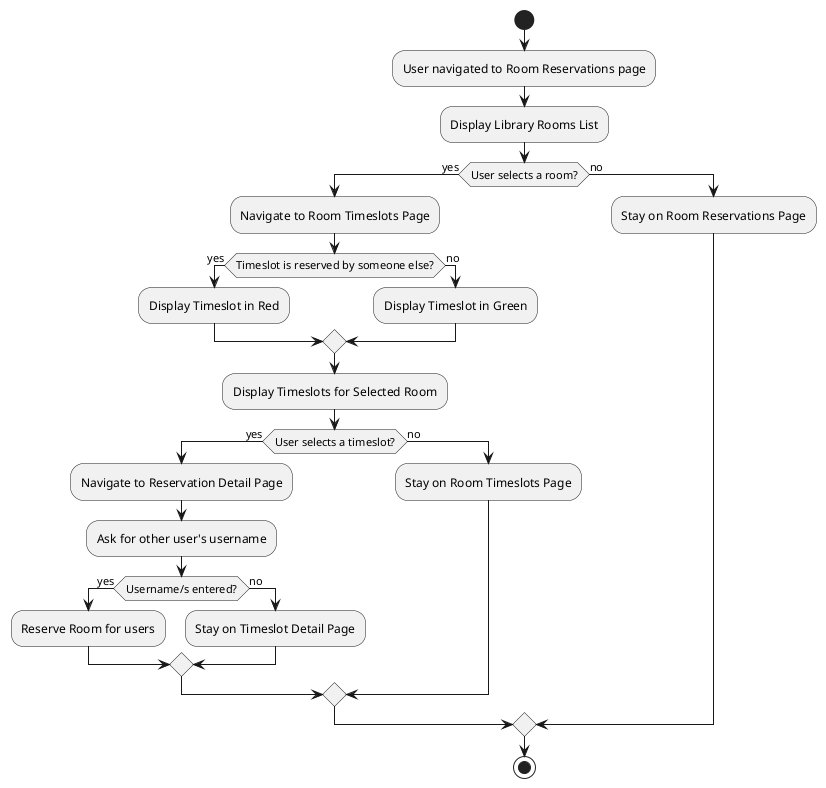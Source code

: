 @startuml

start
:User navigated to Room Reservations page;
:Display Library Rooms List;
if (User selects a room?) then (yes)
  :Navigate to Room Timeslots Page;
  if (Timeslot is reserved by someone else?) then (yes)
    :Display Timeslot in Red;
  else (no)
    :Display Timeslot in Green;
  endif
  :Display Timeslots for Selected Room;
  if (User selects a timeslot?) then (yes)
    :Navigate to Reservation Detail Page;
    :Ask for other user's username;
    if (Username/s entered?) then (yes)
      :Reserve Room for users;
    else (no)
      :Stay on Timeslot Detail Page;
    endif
  else (no)
    :Stay on Room Timeslots Page;
  endif
else (no)
  :Stay on Room Reservations Page;
endif

stop

@enduml
